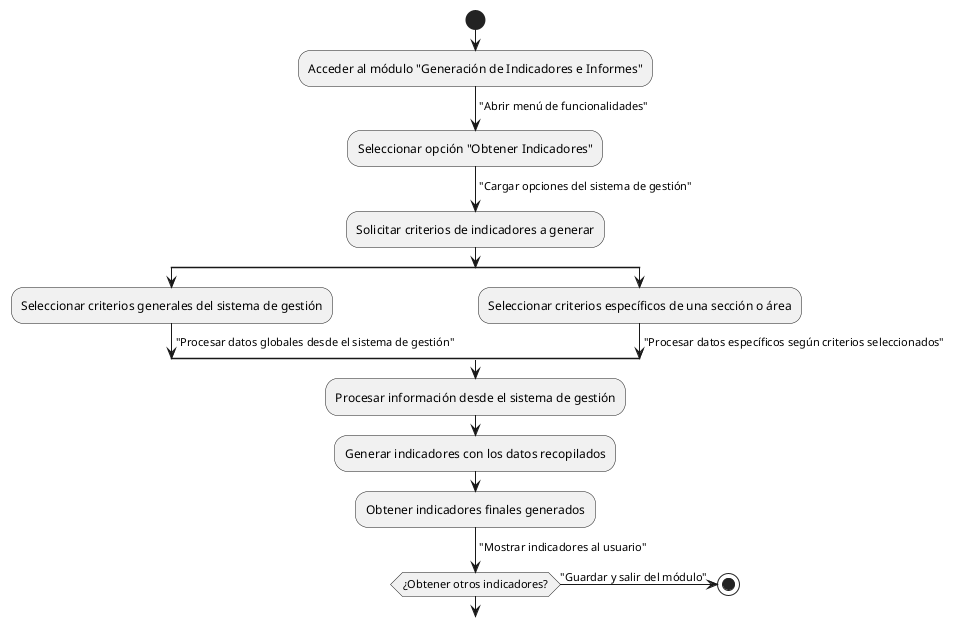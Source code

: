 @startuml
start
:Acceder al módulo "Generación de Indicadores e Informes";
-> "Abrir menú de funcionalidades";
:Seleccionar opción "Obtener Indicadores";
-> "Cargar opciones del sistema de gestión";

:Solicitar criterios de indicadores a generar;

split
  :Seleccionar criterios generales del sistema de gestión;
  -> "Procesar datos globales desde el sistema de gestión";
split again
  :Seleccionar criterios específicos de una sección o área;
  -> "Procesar datos específicos según criterios seleccionados";
endsplit

:Procesar información desde el sistema de gestión;
:Generar indicadores con los datos recopilados;
:Obtener indicadores finales generados;
-> "Mostrar indicadores al usuario";

if (¿Obtener otros indicadores?) then (sí)
  -> "Reiniciar proceso de generación";
  -> restart
else (no)
  :Confirmar finalización del proceso de indicadores;
  -> "Guardar y salir del módulo";
  stop
endif
@enduml
